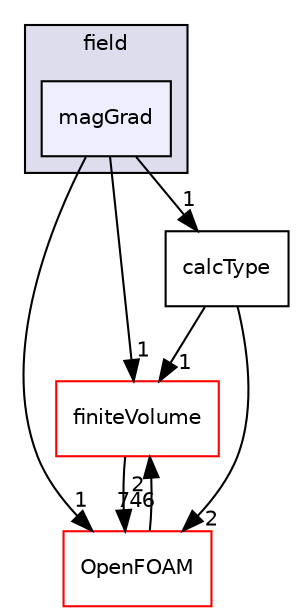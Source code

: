 digraph "src/postProcessing/foamCalcFunctions/field/magGrad" {
  bgcolor=transparent;
  compound=true
  node [ fontsize="10", fontname="Helvetica"];
  edge [ labelfontsize="10", labelfontname="Helvetica"];
  subgraph clusterdir_bfcb018a42f8a829ae9e479a66188d55 {
    graph [ bgcolor="#ddddee", pencolor="black", label="field" fontname="Helvetica", fontsize="10", URL="dir_bfcb018a42f8a829ae9e479a66188d55.html"]
  dir_bae163c868176cad6783a0178d58c7e0 [shape=box, label="magGrad", style="filled", fillcolor="#eeeeff", pencolor="black", URL="dir_bae163c868176cad6783a0178d58c7e0.html"];
  }
  dir_9bd15774b555cf7259a6fa18f99fe99b [shape=box label="finiteVolume" color="red" URL="dir_9bd15774b555cf7259a6fa18f99fe99b.html"];
  dir_c5473ff19b20e6ec4dfe5c310b3778a8 [shape=box label="OpenFOAM" color="red" URL="dir_c5473ff19b20e6ec4dfe5c310b3778a8.html"];
  dir_8cc17f8dfc78ec3c29315950341ce9ca [shape=box label="calcType" URL="dir_8cc17f8dfc78ec3c29315950341ce9ca.html"];
  dir_9bd15774b555cf7259a6fa18f99fe99b->dir_c5473ff19b20e6ec4dfe5c310b3778a8 [headlabel="746", labeldistance=1.5 headhref="dir_000898_001898.html"];
  dir_bae163c868176cad6783a0178d58c7e0->dir_9bd15774b555cf7259a6fa18f99fe99b [headlabel="1", labeldistance=1.5 headhref="dir_002475_000898.html"];
  dir_bae163c868176cad6783a0178d58c7e0->dir_c5473ff19b20e6ec4dfe5c310b3778a8 [headlabel="1", labeldistance=1.5 headhref="dir_002475_001898.html"];
  dir_bae163c868176cad6783a0178d58c7e0->dir_8cc17f8dfc78ec3c29315950341ce9ca [headlabel="1", labeldistance=1.5 headhref="dir_002475_002466.html"];
  dir_c5473ff19b20e6ec4dfe5c310b3778a8->dir_9bd15774b555cf7259a6fa18f99fe99b [headlabel="2", labeldistance=1.5 headhref="dir_001898_000898.html"];
  dir_8cc17f8dfc78ec3c29315950341ce9ca->dir_9bd15774b555cf7259a6fa18f99fe99b [headlabel="1", labeldistance=1.5 headhref="dir_002466_000898.html"];
  dir_8cc17f8dfc78ec3c29315950341ce9ca->dir_c5473ff19b20e6ec4dfe5c310b3778a8 [headlabel="2", labeldistance=1.5 headhref="dir_002466_001898.html"];
}
